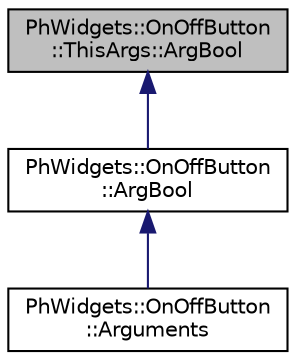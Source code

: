 digraph "PhWidgets::OnOffButton::ThisArgs::ArgBool"
{
  edge [fontname="Helvetica",fontsize="10",labelfontname="Helvetica",labelfontsize="10"];
  node [fontname="Helvetica",fontsize="10",shape=record];
  Node0 [label="PhWidgets::OnOffButton\l::ThisArgs::ArgBool",height=0.2,width=0.4,color="black", fillcolor="grey75", style="filled", fontcolor="black"];
  Node0 -> Node1 [dir="back",color="midnightblue",fontsize="10",style="solid",fontname="Helvetica"];
  Node1 [label="PhWidgets::OnOffButton\l::ArgBool",height=0.2,width=0.4,color="black", fillcolor="white", style="filled",URL="$struct_ph_widgets_1_1_on_off_button_1_1_arg_bool.html"];
  Node1 -> Node2 [dir="back",color="midnightblue",fontsize="10",style="solid",fontname="Helvetica"];
  Node2 [label="PhWidgets::OnOffButton\l::Arguments",height=0.2,width=0.4,color="black", fillcolor="white", style="filled",URL="$struct_ph_widgets_1_1_on_off_button_1_1_arguments.html"];
}
